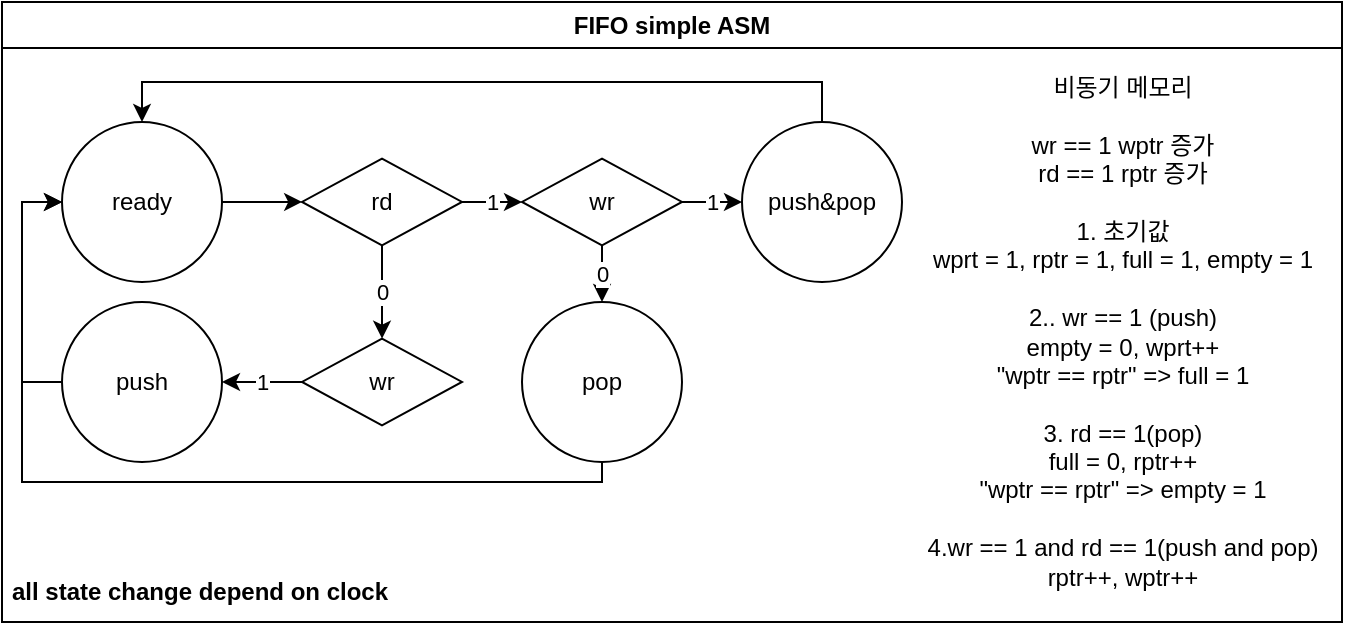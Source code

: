 <mxfile version="26.0.16">
  <diagram name="페이지-1" id="jSP0wqziFNxwSBOyULtl">
    <mxGraphModel dx="915" dy="823" grid="1" gridSize="10" guides="1" tooltips="1" connect="1" arrows="1" fold="1" page="1" pageScale="1" pageWidth="1169" pageHeight="827" math="0" shadow="0">
      <root>
        <mxCell id="0" />
        <mxCell id="1" parent="0" />
        <mxCell id="cw6S2BaQTqN7qknGO65E-30" value="FIFO simple ASM" style="swimlane;whiteSpace=wrap;html=1;" parent="1" vertex="1">
          <mxGeometry x="10" y="10" width="670" height="310" as="geometry">
            <mxRectangle x="40" y="173.33" width="130" height="30" as="alternateBounds" />
          </mxGeometry>
        </mxCell>
        <mxCell id="kim3aclcd7hE2upSsm0B-1" value="&lt;div&gt;비동기 메모리&lt;/div&gt;&lt;div&gt;&lt;br&gt;&lt;/div&gt;wr == 1 wptr 증가&lt;br&gt;rd == 1 rptr 증가&lt;div&gt;&lt;br&gt;&lt;/div&gt;&lt;div&gt;1. 초기값&lt;/div&gt;&lt;div&gt;wprt = 1, rptr = 1, full = 1, empty = 1&lt;br&gt;&lt;/div&gt;&lt;div&gt;&lt;br&gt;&lt;/div&gt;&lt;div&gt;2.. wr == 1 (push)&lt;/div&gt;&lt;div&gt;empty = 0, wprt++&lt;/div&gt;&lt;div&gt;&quot;wptr == rptr&quot; =&amp;gt; full = 1&lt;/div&gt;&lt;div&gt;&lt;br&gt;&lt;/div&gt;&lt;div&gt;3. rd == 1(pop)&lt;/div&gt;&lt;div&gt;full = 0, rptr++&lt;/div&gt;&lt;div&gt;&quot;wptr == rptr&quot; =&amp;gt; empty = 1&lt;/div&gt;&lt;div&gt;&lt;br&gt;&lt;/div&gt;&lt;div&gt;4.wr == 1 and rd == 1(push and pop)&lt;/div&gt;&lt;div&gt;rptr++, wptr++&lt;/div&gt;" style="text;html=1;align=center;verticalAlign=middle;resizable=0;points=[];autosize=1;strokeColor=none;fillColor=none;" parent="cw6S2BaQTqN7qknGO65E-30" vertex="1">
          <mxGeometry x="450" y="30" width="220" height="270" as="geometry" />
        </mxCell>
        <mxCell id="cw6S2BaQTqN7qknGO65E-32" value="&lt;span style=&quot;font-weight: 700;&quot;&gt;all state change depend on clock&lt;/span&gt;" style="text;html=1;align=center;verticalAlign=middle;whiteSpace=wrap;rounded=0;" parent="cw6S2BaQTqN7qknGO65E-30" vertex="1">
          <mxGeometry x="-1" y="280" width="200" height="30" as="geometry" />
        </mxCell>
        <mxCell id="F4llfg31fLH5viyZoIfx-65" value="" style="group" vertex="1" connectable="0" parent="cw6S2BaQTqN7qknGO65E-30">
          <mxGeometry x="10" y="40" width="440" height="200" as="geometry" />
        </mxCell>
        <mxCell id="F4llfg31fLH5viyZoIfx-46" style="edgeStyle=orthogonalEdgeStyle;rounded=0;orthogonalLoop=1;jettySize=auto;html=1;entryX=0.5;entryY=0;entryDx=0;entryDy=0;" edge="1" parent="F4llfg31fLH5viyZoIfx-65" source="cw6S2BaQTqN7qknGO65E-10" target="cw6S2BaQTqN7qknGO65E-1">
          <mxGeometry relative="1" as="geometry">
            <Array as="points">
              <mxPoint x="400" />
              <mxPoint x="60" />
            </Array>
          </mxGeometry>
        </mxCell>
        <mxCell id="cw6S2BaQTqN7qknGO65E-10" value="push&amp;amp;pop" style="ellipse;whiteSpace=wrap;html=1;" parent="F4llfg31fLH5viyZoIfx-65" vertex="1">
          <mxGeometry x="360" y="20.0" width="80" height="80" as="geometry" />
        </mxCell>
        <mxCell id="F4llfg31fLH5viyZoIfx-63" value="" style="edgeStyle=orthogonalEdgeStyle;rounded=0;orthogonalLoop=1;jettySize=auto;html=1;" edge="1" parent="F4llfg31fLH5viyZoIfx-65" source="cw6S2BaQTqN7qknGO65E-1" target="F4llfg31fLH5viyZoIfx-25">
          <mxGeometry relative="1" as="geometry" />
        </mxCell>
        <mxCell id="cw6S2BaQTqN7qknGO65E-1" value="ready" style="ellipse;whiteSpace=wrap;html=1;aspect=fixed;" parent="F4llfg31fLH5viyZoIfx-65" vertex="1">
          <mxGeometry x="20" y="20.0" width="80" height="80" as="geometry" />
        </mxCell>
        <mxCell id="F4llfg31fLH5viyZoIfx-53" style="edgeStyle=orthogonalEdgeStyle;rounded=0;orthogonalLoop=1;jettySize=auto;html=1;entryX=0;entryY=0.5;entryDx=0;entryDy=0;exitX=0;exitY=0.5;exitDx=0;exitDy=0;" edge="1" parent="F4llfg31fLH5viyZoIfx-65" source="cw6S2BaQTqN7qknGO65E-8" target="cw6S2BaQTqN7qknGO65E-1">
          <mxGeometry relative="1" as="geometry">
            <Array as="points">
              <mxPoint y="150" />
              <mxPoint y="60" />
            </Array>
          </mxGeometry>
        </mxCell>
        <mxCell id="cw6S2BaQTqN7qknGO65E-8" value="push" style="ellipse;whiteSpace=wrap;html=1;" parent="F4llfg31fLH5viyZoIfx-65" vertex="1">
          <mxGeometry x="20" y="110.0" width="80" height="80" as="geometry" />
        </mxCell>
        <mxCell id="F4llfg31fLH5viyZoIfx-47" style="edgeStyle=orthogonalEdgeStyle;rounded=0;orthogonalLoop=1;jettySize=auto;html=1;entryX=0;entryY=0.5;entryDx=0;entryDy=0;" edge="1" parent="F4llfg31fLH5viyZoIfx-65" source="F4llfg31fLH5viyZoIfx-24" target="cw6S2BaQTqN7qknGO65E-1">
          <mxGeometry relative="1" as="geometry">
            <Array as="points">
              <mxPoint x="290" y="200" />
              <mxPoint y="200" />
              <mxPoint y="60" />
            </Array>
          </mxGeometry>
        </mxCell>
        <mxCell id="F4llfg31fLH5viyZoIfx-24" value="pop" style="ellipse;whiteSpace=wrap;html=1;" vertex="1" parent="F4llfg31fLH5viyZoIfx-65">
          <mxGeometry x="250" y="110.0" width="80" height="80" as="geometry" />
        </mxCell>
        <mxCell id="F4llfg31fLH5viyZoIfx-32" value="1" style="edgeStyle=orthogonalEdgeStyle;rounded=0;orthogonalLoop=1;jettySize=auto;html=1;entryX=0;entryY=0.5;entryDx=0;entryDy=0;" edge="1" parent="F4llfg31fLH5viyZoIfx-65" source="F4llfg31fLH5viyZoIfx-25" target="F4llfg31fLH5viyZoIfx-37">
          <mxGeometry relative="1" as="geometry" />
        </mxCell>
        <mxCell id="F4llfg31fLH5viyZoIfx-25" value="rd" style="rhombus;whiteSpace=wrap;html=1;" vertex="1" parent="F4llfg31fLH5viyZoIfx-65">
          <mxGeometry x="140" y="38.33" width="80" height="43.333" as="geometry" />
        </mxCell>
        <mxCell id="F4llfg31fLH5viyZoIfx-31" value="1" style="edgeStyle=orthogonalEdgeStyle;rounded=0;orthogonalLoop=1;jettySize=auto;html=1;entryX=1;entryY=0.5;entryDx=0;entryDy=0;" edge="1" parent="F4llfg31fLH5viyZoIfx-65" source="F4llfg31fLH5viyZoIfx-26" target="cw6S2BaQTqN7qknGO65E-8">
          <mxGeometry relative="1" as="geometry" />
        </mxCell>
        <mxCell id="F4llfg31fLH5viyZoIfx-26" value="wr" style="rhombus;whiteSpace=wrap;html=1;" vertex="1" parent="F4llfg31fLH5viyZoIfx-65">
          <mxGeometry x="140" y="128.33" width="80" height="43.333" as="geometry" />
        </mxCell>
        <mxCell id="F4llfg31fLH5viyZoIfx-38" value="1" style="edgeStyle=orthogonalEdgeStyle;rounded=0;orthogonalLoop=1;jettySize=auto;html=1;entryX=0;entryY=0.5;entryDx=0;entryDy=0;" edge="1" parent="F4llfg31fLH5viyZoIfx-65" source="F4llfg31fLH5viyZoIfx-37" target="cw6S2BaQTqN7qknGO65E-10">
          <mxGeometry relative="1" as="geometry" />
        </mxCell>
        <mxCell id="F4llfg31fLH5viyZoIfx-37" value="wr" style="rhombus;whiteSpace=wrap;html=1;" vertex="1" parent="F4llfg31fLH5viyZoIfx-65">
          <mxGeometry x="250" y="38.33" width="80" height="43.333" as="geometry" />
        </mxCell>
        <mxCell id="F4llfg31fLH5viyZoIfx-40" value="0" style="edgeStyle=orthogonalEdgeStyle;rounded=0;orthogonalLoop=1;jettySize=auto;html=1;entryX=0.5;entryY=0;entryDx=0;entryDy=0;" edge="1" parent="F4llfg31fLH5viyZoIfx-65" source="F4llfg31fLH5viyZoIfx-37" target="F4llfg31fLH5viyZoIfx-24">
          <mxGeometry relative="1" as="geometry" />
        </mxCell>
        <mxCell id="F4llfg31fLH5viyZoIfx-28" value="0" style="edgeStyle=orthogonalEdgeStyle;rounded=0;orthogonalLoop=1;jettySize=auto;html=1;entryX=0.5;entryY=0;entryDx=0;entryDy=0;" edge="1" parent="F4llfg31fLH5viyZoIfx-65" source="F4llfg31fLH5viyZoIfx-25" target="F4llfg31fLH5viyZoIfx-26">
          <mxGeometry relative="1" as="geometry" />
        </mxCell>
      </root>
    </mxGraphModel>
  </diagram>
</mxfile>
